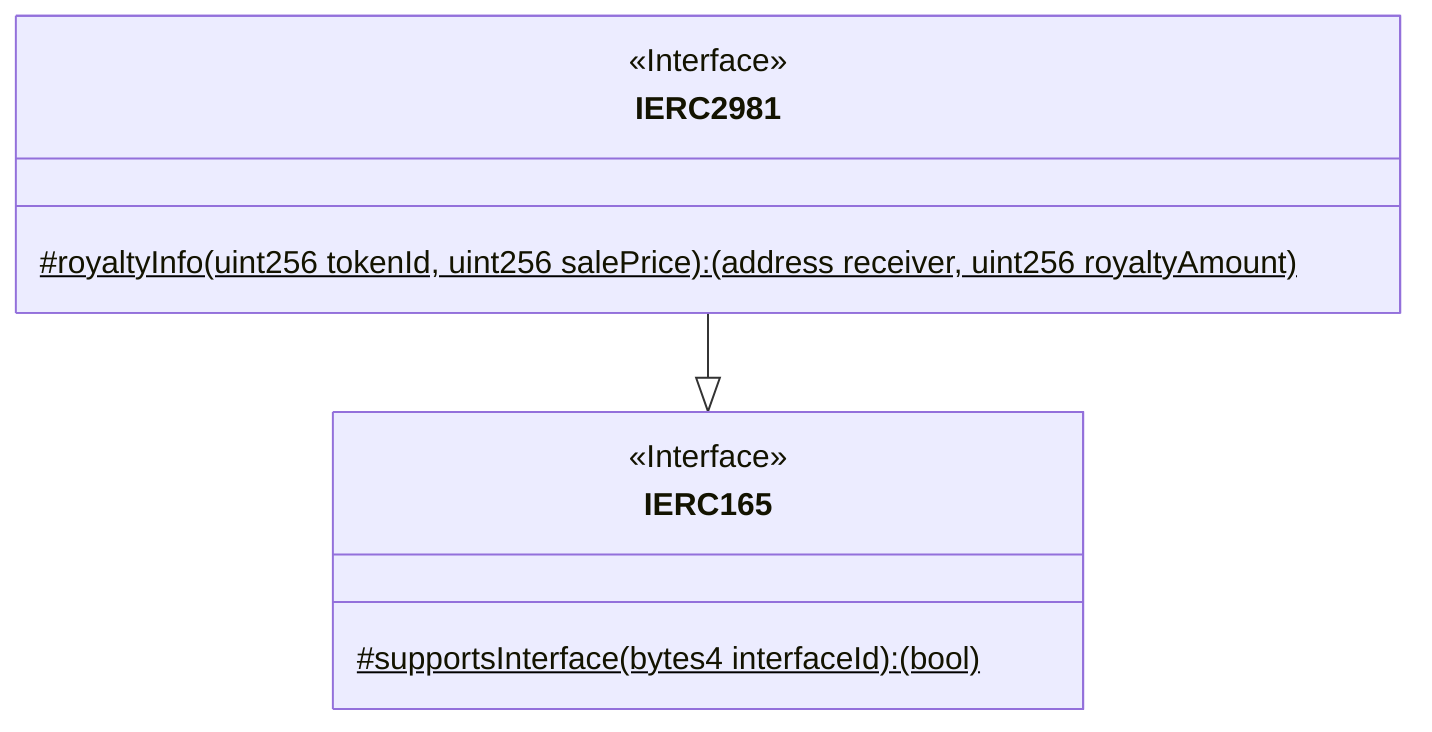 classDiagram
  %% 454:417:0
  class IERC2981 {
    <<Interface>>
    #royaltyInfo(uint256 tokenId, uint256 salePrice): (address receiver, uint256 royaltyAmount)$
  }
  
  IERC2981 --|> IERC165
  
  %% 421:447:1
  class IERC165 {
    <<Interface>>
    #supportsInterface(bytes4 interfaceId): (bool)$
  }